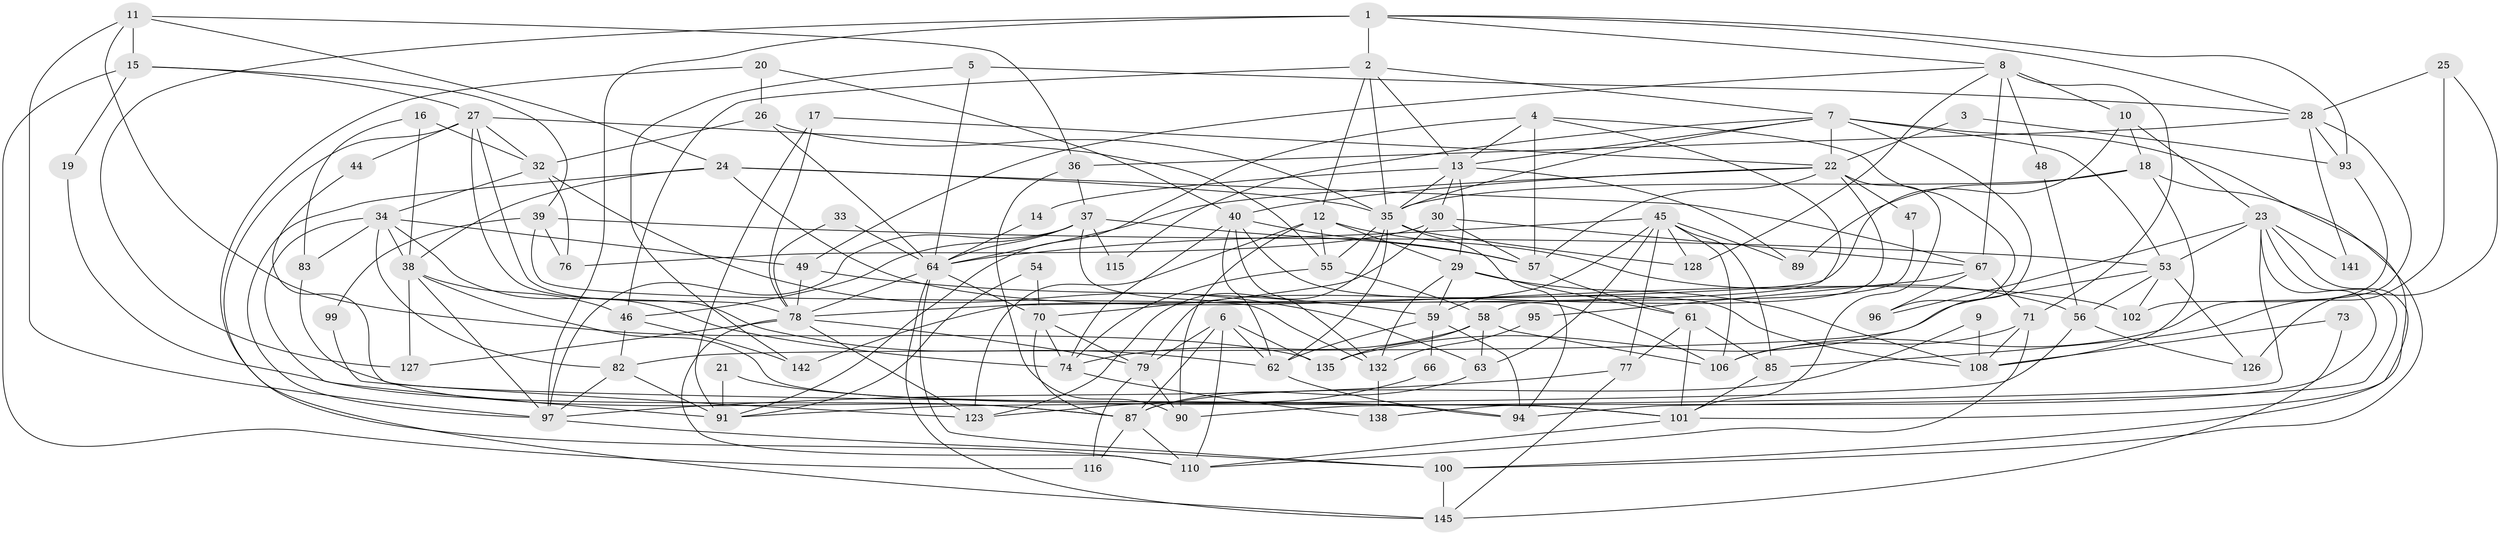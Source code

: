 // Generated by graph-tools (version 1.1) at 2025/52/02/27/25 19:52:08]
// undirected, 97 vertices, 235 edges
graph export_dot {
graph [start="1"]
  node [color=gray90,style=filled];
  1 [super="+65"];
  2 [super="+43"];
  3;
  4 [super="+52"];
  5;
  6 [super="+50"];
  7 [super="+75"];
  8 [super="+103"];
  9 [super="+129"];
  10 [super="+51"];
  11 [super="+105"];
  12 [super="+42"];
  13 [super="+86"];
  14;
  15 [super="+81"];
  16 [super="+119"];
  17;
  18;
  19;
  20;
  21;
  22 [super="+31"];
  23 [super="+68"];
  24 [super="+118"];
  25;
  26;
  27 [super="+41"];
  28 [super="+69"];
  29 [super="+92"];
  30;
  32 [super="+114"];
  33;
  34 [super="+137"];
  35 [super="+122"];
  36;
  37 [super="+72"];
  38 [super="+125"];
  39;
  40 [super="+136"];
  44;
  45 [super="+143"];
  46 [super="+130"];
  47;
  48;
  49 [super="+131"];
  53 [super="+80"];
  54;
  55 [super="+60"];
  56;
  57 [super="+139"];
  58 [super="+133"];
  59 [super="+120"];
  61;
  62 [super="+124"];
  63;
  64 [super="+98"];
  66;
  67 [super="+121"];
  70 [super="+111"];
  71;
  73;
  74 [super="+104"];
  76;
  77 [super="+113"];
  78 [super="+109"];
  79 [super="+88"];
  82 [super="+84"];
  83;
  85;
  87 [super="+107"];
  89;
  90;
  91 [super="+112"];
  93;
  94 [super="+146"];
  95;
  96;
  97 [super="+147"];
  99;
  100;
  101 [super="+117"];
  102;
  106;
  108 [super="+144"];
  110 [super="+134"];
  115;
  116;
  123;
  126;
  127;
  128;
  132 [super="+140"];
  135;
  138;
  141;
  142;
  145;
  1 -- 2 [weight=2];
  1 -- 127;
  1 -- 28;
  1 -- 8;
  1 -- 93;
  1 -- 97;
  2 -- 7;
  2 -- 46;
  2 -- 35;
  2 -- 13;
  2 -- 12;
  3 -- 22;
  3 -- 93;
  4 -- 96;
  4 -- 57;
  4 -- 91;
  4 -- 13;
  4 -- 142;
  5 -- 64;
  5 -- 142;
  5 -- 28;
  6 -- 87;
  6 -- 135;
  6 -- 62;
  6 -- 79;
  6 -- 110;
  7 -- 101;
  7 -- 115;
  7 -- 53;
  7 -- 22 [weight=2];
  7 -- 135;
  7 -- 13;
  7 -- 35;
  8 -- 128;
  8 -- 10;
  8 -- 48;
  8 -- 71;
  8 -- 67 [weight=2];
  8 -- 49;
  9 -- 108 [weight=2];
  9 -- 87;
  10 -- 23;
  10 -- 18;
  10 -- 78;
  11 -- 15;
  11 -- 24;
  11 -- 36;
  11 -- 135;
  11 -- 97;
  12 -- 90;
  12 -- 56;
  12 -- 55;
  12 -- 123;
  12 -- 29;
  13 -- 89;
  13 -- 29;
  13 -- 30;
  13 -- 14;
  13 -- 35;
  14 -- 64;
  15 -- 116;
  15 -- 19;
  15 -- 39;
  15 -- 27;
  16 -- 83;
  16 -- 38;
  16 -- 32;
  17 -- 78;
  17 -- 91;
  17 -- 22;
  18 -- 89;
  18 -- 100;
  18 -- 108;
  18 -- 35;
  19 -- 87;
  20 -- 40;
  20 -- 26;
  20 -- 145;
  21 -- 91;
  21 -- 94;
  22 -- 101;
  22 -- 47;
  22 -- 64;
  22 -- 57;
  22 -- 79;
  22 -- 40;
  23 -- 100;
  23 -- 96;
  23 -- 141;
  23 -- 138;
  23 -- 53;
  23 -- 90;
  23 -- 94;
  24 -- 102;
  24 -- 97;
  24 -- 67;
  24 -- 35;
  24 -- 38;
  25 -- 85;
  25 -- 126;
  25 -- 28;
  26 -- 64;
  26 -- 35;
  26 -- 32;
  27 -- 62;
  27 -- 110;
  27 -- 55;
  27 -- 44;
  27 -- 78;
  27 -- 32;
  28 -- 36;
  28 -- 93;
  28 -- 106;
  28 -- 141;
  29 -- 132;
  29 -- 59;
  29 -- 108;
  29 -- 61;
  30 -- 67;
  30 -- 76;
  30 -- 57;
  30 -- 70;
  32 -- 76;
  32 -- 34;
  32 -- 63;
  33 -- 78;
  33 -- 64;
  34 -- 74;
  34 -- 38 [weight=2];
  34 -- 82;
  34 -- 83;
  34 -- 91;
  34 -- 49;
  35 -- 62;
  35 -- 123;
  35 -- 128;
  35 -- 55;
  35 -- 94;
  36 -- 90;
  36 -- 37;
  37 -- 106;
  37 -- 57;
  37 -- 115;
  37 -- 64;
  37 -- 97;
  37 -- 46;
  38 -- 127;
  38 -- 101;
  38 -- 46;
  38 -- 97;
  39 -- 76;
  39 -- 99;
  39 -- 132;
  39 -- 53;
  40 -- 62 [weight=2];
  40 -- 108;
  40 -- 57;
  40 -- 74;
  40 -- 132;
  44 -- 101;
  45 -- 106;
  45 -- 63;
  45 -- 64;
  45 -- 128;
  45 -- 85;
  45 -- 89;
  45 -- 77;
  45 -- 59;
  46 -- 142;
  46 -- 82;
  47 -- 58;
  48 -- 56;
  49 -- 78;
  49 -- 59;
  53 -- 102;
  53 -- 82;
  53 -- 56;
  53 -- 126;
  54 -- 70;
  54 -- 91;
  55 -- 58 [weight=2];
  55 -- 74;
  56 -- 126;
  56 -- 91;
  57 -- 61;
  58 -- 63;
  58 -- 135;
  58 -- 106;
  58 -- 74;
  59 -- 66;
  59 -- 94;
  59 -- 62;
  61 -- 101;
  61 -- 85;
  61 -- 77;
  62 -- 94;
  63 -- 87;
  64 -- 145;
  64 -- 100;
  64 -- 78;
  64 -- 70;
  66 -- 123;
  67 -- 71;
  67 -- 95;
  67 -- 96;
  70 -- 87;
  70 -- 74;
  70 -- 79;
  71 -- 106;
  71 -- 108;
  71 -- 110;
  73 -- 145;
  73 -- 108;
  74 -- 138;
  77 -- 145;
  77 -- 97;
  78 -- 110;
  78 -- 79;
  78 -- 123;
  78 -- 127;
  79 -- 90;
  79 -- 116;
  82 -- 91;
  82 -- 97;
  83 -- 87;
  85 -- 101;
  87 -- 116;
  87 -- 110;
  93 -- 102;
  95 -- 132;
  97 -- 100;
  99 -- 123;
  100 -- 145;
  101 -- 110;
  132 -- 138;
}
